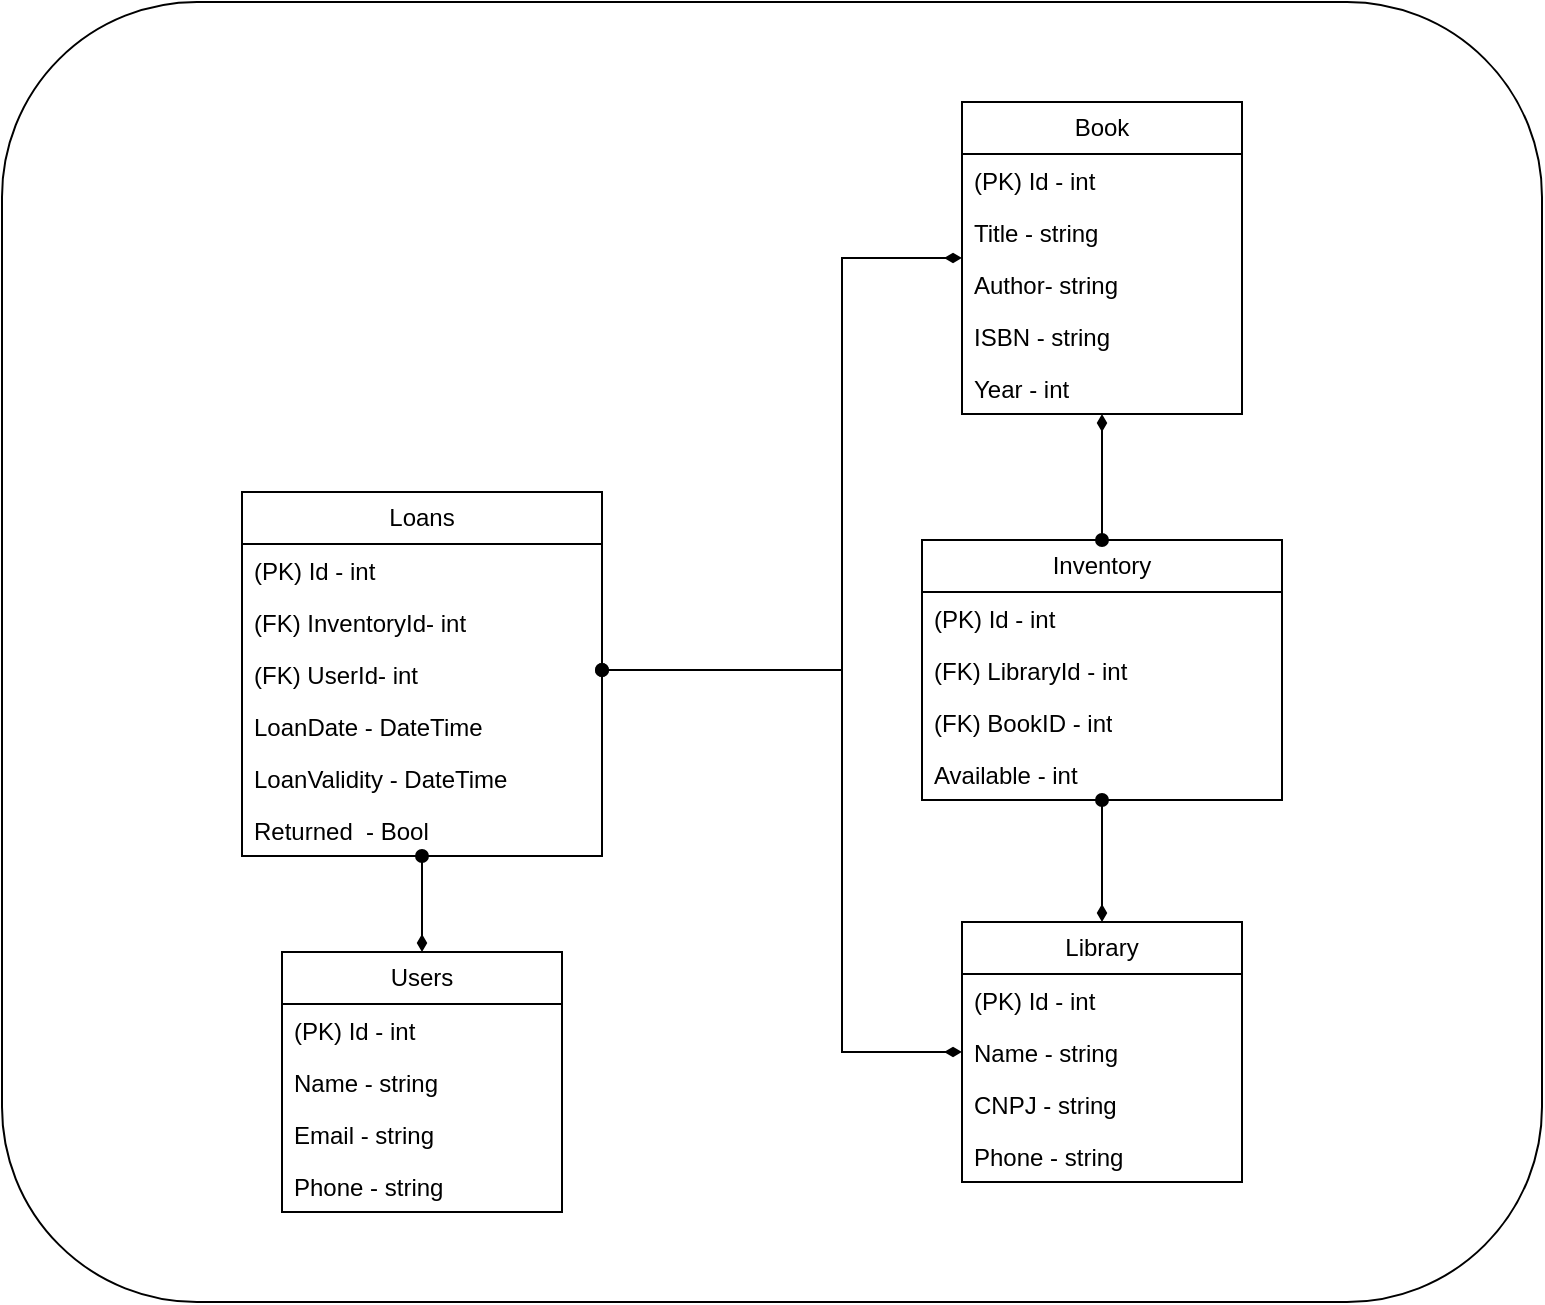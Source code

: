<mxfile version="24.6.4" type="device">
  <diagram name="Page-1" id="a7904f86-f2b4-8e86-fa97-74104820619b">
    <mxGraphModel dx="1000" dy="1044" grid="1" gridSize="10" guides="1" tooltips="1" connect="1" arrows="1" fold="1" page="1" pageScale="1" pageWidth="1100" pageHeight="850" background="none" math="0" shadow="0">
      <root>
        <mxCell id="0" />
        <mxCell id="1" parent="0" />
        <mxCell id="p3kcFmjHr0oBpyXeIyRf-9" value="" style="group" vertex="1" connectable="0" parent="1">
          <mxGeometry x="1400" y="120" width="770" height="650" as="geometry" />
        </mxCell>
        <mxCell id="p3kcFmjHr0oBpyXeIyRf-8" value="" style="rounded=1;whiteSpace=wrap;html=1;" vertex="1" parent="p3kcFmjHr0oBpyXeIyRf-9">
          <mxGeometry width="770" height="650" as="geometry" />
        </mxCell>
        <mxCell id="sudmPkwWJb5BrqiM0Uo5-1" value="Book" style="swimlane;fontStyle=0;childLayout=stackLayout;horizontal=1;startSize=26;fillColor=none;horizontalStack=0;resizeParent=1;resizeParentMax=0;resizeLast=0;collapsible=1;marginBottom=0;whiteSpace=wrap;html=1;" parent="p3kcFmjHr0oBpyXeIyRf-9" vertex="1">
          <mxGeometry x="480" y="50" width="140" height="156" as="geometry" />
        </mxCell>
        <mxCell id="sudmPkwWJb5BrqiM0Uo5-2" value="(PK) Id - int" style="text;strokeColor=none;fillColor=none;align=left;verticalAlign=top;spacingLeft=4;spacingRight=4;overflow=hidden;rotatable=0;points=[[0,0.5],[1,0.5]];portConstraint=eastwest;whiteSpace=wrap;html=1;" parent="sudmPkwWJb5BrqiM0Uo5-1" vertex="1">
          <mxGeometry y="26" width="140" height="26" as="geometry" />
        </mxCell>
        <mxCell id="sudmPkwWJb5BrqiM0Uo5-3" value="Title - string" style="text;strokeColor=none;fillColor=none;align=left;verticalAlign=top;spacingLeft=4;spacingRight=4;overflow=hidden;rotatable=0;points=[[0,0.5],[1,0.5]];portConstraint=eastwest;whiteSpace=wrap;html=1;" parent="sudmPkwWJb5BrqiM0Uo5-1" vertex="1">
          <mxGeometry y="52" width="140" height="26" as="geometry" />
        </mxCell>
        <mxCell id="sudmPkwWJb5BrqiM0Uo5-4" value="Author- string" style="text;strokeColor=none;fillColor=none;align=left;verticalAlign=top;spacingLeft=4;spacingRight=4;overflow=hidden;rotatable=0;points=[[0,0.5],[1,0.5]];portConstraint=eastwest;whiteSpace=wrap;html=1;" parent="sudmPkwWJb5BrqiM0Uo5-1" vertex="1">
          <mxGeometry y="78" width="140" height="26" as="geometry" />
        </mxCell>
        <mxCell id="sudmPkwWJb5BrqiM0Uo5-5" value="ISBN - string" style="text;strokeColor=none;fillColor=none;align=left;verticalAlign=top;spacingLeft=4;spacingRight=4;overflow=hidden;rotatable=0;points=[[0,0.5],[1,0.5]];portConstraint=eastwest;whiteSpace=wrap;html=1;" parent="sudmPkwWJb5BrqiM0Uo5-1" vertex="1">
          <mxGeometry y="104" width="140" height="26" as="geometry" />
        </mxCell>
        <mxCell id="sudmPkwWJb5BrqiM0Uo5-6" value="Year - int" style="text;strokeColor=none;fillColor=none;align=left;verticalAlign=top;spacingLeft=4;spacingRight=4;overflow=hidden;rotatable=0;points=[[0,0.5],[1,0.5]];portConstraint=eastwest;whiteSpace=wrap;html=1;" parent="sudmPkwWJb5BrqiM0Uo5-1" vertex="1">
          <mxGeometry y="130" width="140" height="26" as="geometry" />
        </mxCell>
        <mxCell id="sudmPkwWJb5BrqiM0Uo5-7" value="Users" style="swimlane;fontStyle=0;childLayout=stackLayout;horizontal=1;startSize=26;fillColor=none;horizontalStack=0;resizeParent=1;resizeParentMax=0;resizeLast=0;collapsible=1;marginBottom=0;whiteSpace=wrap;html=1;" parent="p3kcFmjHr0oBpyXeIyRf-9" vertex="1">
          <mxGeometry x="140" y="475" width="140" height="130" as="geometry" />
        </mxCell>
        <mxCell id="sudmPkwWJb5BrqiM0Uo5-8" value="(PK) Id - int" style="text;strokeColor=none;fillColor=none;align=left;verticalAlign=top;spacingLeft=4;spacingRight=4;overflow=hidden;rotatable=0;points=[[0,0.5],[1,0.5]];portConstraint=eastwest;whiteSpace=wrap;html=1;" parent="sudmPkwWJb5BrqiM0Uo5-7" vertex="1">
          <mxGeometry y="26" width="140" height="26" as="geometry" />
        </mxCell>
        <mxCell id="sudmPkwWJb5BrqiM0Uo5-9" value="Name - string" style="text;strokeColor=none;fillColor=none;align=left;verticalAlign=top;spacingLeft=4;spacingRight=4;overflow=hidden;rotatable=0;points=[[0,0.5],[1,0.5]];portConstraint=eastwest;whiteSpace=wrap;html=1;" parent="sudmPkwWJb5BrqiM0Uo5-7" vertex="1">
          <mxGeometry y="52" width="140" height="26" as="geometry" />
        </mxCell>
        <mxCell id="sudmPkwWJb5BrqiM0Uo5-10" value="Email - string" style="text;strokeColor=none;fillColor=none;align=left;verticalAlign=top;spacingLeft=4;spacingRight=4;overflow=hidden;rotatable=0;points=[[0,0.5],[1,0.5]];portConstraint=eastwest;whiteSpace=wrap;html=1;" parent="sudmPkwWJb5BrqiM0Uo5-7" vertex="1">
          <mxGeometry y="78" width="140" height="26" as="geometry" />
        </mxCell>
        <mxCell id="sudmPkwWJb5BrqiM0Uo5-44" value="Phone - string" style="text;strokeColor=none;fillColor=none;align=left;verticalAlign=top;spacingLeft=4;spacingRight=4;overflow=hidden;rotatable=0;points=[[0,0.5],[1,0.5]];portConstraint=eastwest;whiteSpace=wrap;html=1;" parent="sudmPkwWJb5BrqiM0Uo5-7" vertex="1">
          <mxGeometry y="104" width="140" height="26" as="geometry" />
        </mxCell>
        <mxCell id="p3kcFmjHr0oBpyXeIyRf-5" style="edgeStyle=orthogonalEdgeStyle;rounded=0;orthogonalLoop=1;jettySize=auto;html=1;endArrow=diamondThin;endFill=1;startArrow=oval;startFill=1;" edge="1" parent="p3kcFmjHr0oBpyXeIyRf-9" source="sudmPkwWJb5BrqiM0Uo5-13" target="sudmPkwWJb5BrqiM0Uo5-1">
          <mxGeometry relative="1" as="geometry">
            <Array as="points">
              <mxPoint x="420" y="334" />
              <mxPoint x="420" y="128" />
            </Array>
          </mxGeometry>
        </mxCell>
        <mxCell id="p3kcFmjHr0oBpyXeIyRf-6" style="edgeStyle=orthogonalEdgeStyle;rounded=0;orthogonalLoop=1;jettySize=auto;html=1;endArrow=diamondThin;endFill=1;startArrow=oval;startFill=1;" edge="1" parent="p3kcFmjHr0oBpyXeIyRf-9" source="sudmPkwWJb5BrqiM0Uo5-13" target="sudmPkwWJb5BrqiM0Uo5-20">
          <mxGeometry relative="1" as="geometry">
            <Array as="points">
              <mxPoint x="420" y="334" />
              <mxPoint x="420" y="525" />
            </Array>
          </mxGeometry>
        </mxCell>
        <mxCell id="p3kcFmjHr0oBpyXeIyRf-7" style="edgeStyle=orthogonalEdgeStyle;rounded=0;orthogonalLoop=1;jettySize=auto;html=1;endArrow=diamondThin;endFill=1;startArrow=oval;startFill=1;" edge="1" parent="p3kcFmjHr0oBpyXeIyRf-9" source="sudmPkwWJb5BrqiM0Uo5-13" target="sudmPkwWJb5BrqiM0Uo5-7">
          <mxGeometry relative="1" as="geometry" />
        </mxCell>
        <mxCell id="sudmPkwWJb5BrqiM0Uo5-13" value="Loans" style="swimlane;fontStyle=0;childLayout=stackLayout;horizontal=1;startSize=26;fillColor=none;horizontalStack=0;resizeParent=1;resizeParentMax=0;resizeLast=0;collapsible=1;marginBottom=0;whiteSpace=wrap;html=1;" parent="p3kcFmjHr0oBpyXeIyRf-9" vertex="1">
          <mxGeometry x="120" y="245" width="180" height="182" as="geometry" />
        </mxCell>
        <mxCell id="sudmPkwWJb5BrqiM0Uo5-14" value="(PK) Id - int" style="text;strokeColor=none;fillColor=none;align=left;verticalAlign=top;spacingLeft=4;spacingRight=4;overflow=hidden;rotatable=0;points=[[0,0.5],[1,0.5]];portConstraint=eastwest;whiteSpace=wrap;html=1;" parent="sudmPkwWJb5BrqiM0Uo5-13" vertex="1">
          <mxGeometry y="26" width="180" height="26" as="geometry" />
        </mxCell>
        <mxCell id="sudmPkwWJb5BrqiM0Uo5-46" value="(FK) InventoryId&lt;span style=&quot;background-color: initial;&quot;&gt;- int&lt;/span&gt;" style="text;strokeColor=none;fillColor=none;align=left;verticalAlign=top;spacingLeft=4;spacingRight=4;overflow=hidden;rotatable=0;points=[[0,0.5],[1,0.5]];portConstraint=eastwest;whiteSpace=wrap;html=1;" parent="sudmPkwWJb5BrqiM0Uo5-13" vertex="1">
          <mxGeometry y="52" width="180" height="26" as="geometry" />
        </mxCell>
        <mxCell id="sudmPkwWJb5BrqiM0Uo5-18" value="(FK) UserId- int" style="text;strokeColor=none;fillColor=none;align=left;verticalAlign=top;spacingLeft=4;spacingRight=4;overflow=hidden;rotatable=0;points=[[0,0.5],[1,0.5]];portConstraint=eastwest;whiteSpace=wrap;html=1;" parent="sudmPkwWJb5BrqiM0Uo5-13" vertex="1">
          <mxGeometry y="78" width="180" height="26" as="geometry" />
        </mxCell>
        <mxCell id="sudmPkwWJb5BrqiM0Uo5-15" value="LoanDate - DateTime" style="text;strokeColor=none;fillColor=none;align=left;verticalAlign=top;spacingLeft=4;spacingRight=4;overflow=hidden;rotatable=0;points=[[0,0.5],[1,0.5]];portConstraint=eastwest;whiteSpace=wrap;html=1;" parent="sudmPkwWJb5BrqiM0Uo5-13" vertex="1">
          <mxGeometry y="104" width="180" height="26" as="geometry" />
        </mxCell>
        <mxCell id="sudmPkwWJb5BrqiM0Uo5-19" value="LoanValidity - DateTime" style="text;strokeColor=none;fillColor=none;align=left;verticalAlign=top;spacingLeft=4;spacingRight=4;overflow=hidden;rotatable=0;points=[[0,0.5],[1,0.5]];portConstraint=eastwest;whiteSpace=wrap;html=1;" parent="sudmPkwWJb5BrqiM0Uo5-13" vertex="1">
          <mxGeometry y="130" width="180" height="26" as="geometry" />
        </mxCell>
        <mxCell id="sudmPkwWJb5BrqiM0Uo5-43" value="Returned&amp;nbsp; - Bool" style="text;strokeColor=none;fillColor=none;align=left;verticalAlign=top;spacingLeft=4;spacingRight=4;overflow=hidden;rotatable=0;points=[[0,0.5],[1,0.5]];portConstraint=eastwest;whiteSpace=wrap;html=1;" parent="sudmPkwWJb5BrqiM0Uo5-13" vertex="1">
          <mxGeometry y="156" width="180" height="26" as="geometry" />
        </mxCell>
        <mxCell id="sudmPkwWJb5BrqiM0Uo5-20" value="Library" style="swimlane;fontStyle=0;childLayout=stackLayout;horizontal=1;startSize=26;fillColor=none;horizontalStack=0;resizeParent=1;resizeParentMax=0;resizeLast=0;collapsible=1;marginBottom=0;whiteSpace=wrap;html=1;" parent="p3kcFmjHr0oBpyXeIyRf-9" vertex="1">
          <mxGeometry x="480" y="460" width="140" height="130" as="geometry" />
        </mxCell>
        <mxCell id="sudmPkwWJb5BrqiM0Uo5-21" value="(PK) Id - int" style="text;strokeColor=none;fillColor=none;align=left;verticalAlign=top;spacingLeft=4;spacingRight=4;overflow=hidden;rotatable=0;points=[[0,0.5],[1,0.5]];portConstraint=eastwest;whiteSpace=wrap;html=1;" parent="sudmPkwWJb5BrqiM0Uo5-20" vertex="1">
          <mxGeometry y="26" width="140" height="26" as="geometry" />
        </mxCell>
        <mxCell id="sudmPkwWJb5BrqiM0Uo5-22" value="Name - string" style="text;strokeColor=none;fillColor=none;align=left;verticalAlign=top;spacingLeft=4;spacingRight=4;overflow=hidden;rotatable=0;points=[[0,0.5],[1,0.5]];portConstraint=eastwest;whiteSpace=wrap;html=1;" parent="sudmPkwWJb5BrqiM0Uo5-20" vertex="1">
          <mxGeometry y="52" width="140" height="26" as="geometry" />
        </mxCell>
        <mxCell id="sudmPkwWJb5BrqiM0Uo5-23" value="CNPJ - string" style="text;strokeColor=none;fillColor=none;align=left;verticalAlign=top;spacingLeft=4;spacingRight=4;overflow=hidden;rotatable=0;points=[[0,0.5],[1,0.5]];portConstraint=eastwest;whiteSpace=wrap;html=1;" parent="sudmPkwWJb5BrqiM0Uo5-20" vertex="1">
          <mxGeometry y="78" width="140" height="26" as="geometry" />
        </mxCell>
        <mxCell id="sudmPkwWJb5BrqiM0Uo5-24" value="Phone - string" style="text;strokeColor=none;fillColor=none;align=left;verticalAlign=top;spacingLeft=4;spacingRight=4;overflow=hidden;rotatable=0;points=[[0,0.5],[1,0.5]];portConstraint=eastwest;whiteSpace=wrap;html=1;" parent="sudmPkwWJb5BrqiM0Uo5-20" vertex="1">
          <mxGeometry y="104" width="140" height="26" as="geometry" />
        </mxCell>
        <mxCell id="p3kcFmjHr0oBpyXeIyRf-3" style="edgeStyle=orthogonalEdgeStyle;rounded=0;orthogonalLoop=1;jettySize=auto;html=1;entryX=0.5;entryY=0;entryDx=0;entryDy=0;endArrow=diamondThin;endFill=1;startArrow=oval;startFill=1;" edge="1" parent="p3kcFmjHr0oBpyXeIyRf-9" source="sudmPkwWJb5BrqiM0Uo5-25" target="sudmPkwWJb5BrqiM0Uo5-20">
          <mxGeometry relative="1" as="geometry" />
        </mxCell>
        <mxCell id="p3kcFmjHr0oBpyXeIyRf-4" style="edgeStyle=orthogonalEdgeStyle;rounded=0;orthogonalLoop=1;jettySize=auto;html=1;endArrow=diamondThin;endFill=1;startArrow=oval;startFill=1;" edge="1" parent="p3kcFmjHr0oBpyXeIyRf-9" source="sudmPkwWJb5BrqiM0Uo5-25" target="sudmPkwWJb5BrqiM0Uo5-1">
          <mxGeometry relative="1" as="geometry" />
        </mxCell>
        <mxCell id="sudmPkwWJb5BrqiM0Uo5-25" value="Inventory" style="swimlane;fontStyle=0;childLayout=stackLayout;horizontal=1;startSize=26;fillColor=none;horizontalStack=0;resizeParent=1;resizeParentMax=0;resizeLast=0;collapsible=1;marginBottom=0;whiteSpace=wrap;html=1;" parent="p3kcFmjHr0oBpyXeIyRf-9" vertex="1">
          <mxGeometry x="460" y="269" width="180" height="130" as="geometry" />
        </mxCell>
        <mxCell id="sudmPkwWJb5BrqiM0Uo5-26" value="(PK) Id - int" style="text;strokeColor=none;fillColor=none;align=left;verticalAlign=top;spacingLeft=4;spacingRight=4;overflow=hidden;rotatable=0;points=[[0,0.5],[1,0.5]];portConstraint=eastwest;whiteSpace=wrap;html=1;" parent="sudmPkwWJb5BrqiM0Uo5-25" vertex="1">
          <mxGeometry y="26" width="180" height="26" as="geometry" />
        </mxCell>
        <mxCell id="sudmPkwWJb5BrqiM0Uo5-27" value="(FK) LibraryId - int" style="text;strokeColor=none;fillColor=none;align=left;verticalAlign=top;spacingLeft=4;spacingRight=4;overflow=hidden;rotatable=0;points=[[0,0.5],[1,0.5]];portConstraint=eastwest;whiteSpace=wrap;html=1;" parent="sudmPkwWJb5BrqiM0Uo5-25" vertex="1">
          <mxGeometry y="52" width="180" height="26" as="geometry" />
        </mxCell>
        <mxCell id="sudmPkwWJb5BrqiM0Uo5-28" value="(FK) BookID - int" style="text;strokeColor=none;fillColor=none;align=left;verticalAlign=top;spacingLeft=4;spacingRight=4;overflow=hidden;rotatable=0;points=[[0,0.5],[1,0.5]];portConstraint=eastwest;whiteSpace=wrap;html=1;" parent="sudmPkwWJb5BrqiM0Uo5-25" vertex="1">
          <mxGeometry y="78" width="180" height="26" as="geometry" />
        </mxCell>
        <mxCell id="sudmPkwWJb5BrqiM0Uo5-30" value="Available - int" style="text;strokeColor=none;fillColor=none;align=left;verticalAlign=top;spacingLeft=4;spacingRight=4;overflow=hidden;rotatable=0;points=[[0,0.5],[1,0.5]];portConstraint=eastwest;whiteSpace=wrap;html=1;" parent="sudmPkwWJb5BrqiM0Uo5-25" vertex="1">
          <mxGeometry y="104" width="180" height="26" as="geometry" />
        </mxCell>
      </root>
    </mxGraphModel>
  </diagram>
</mxfile>

